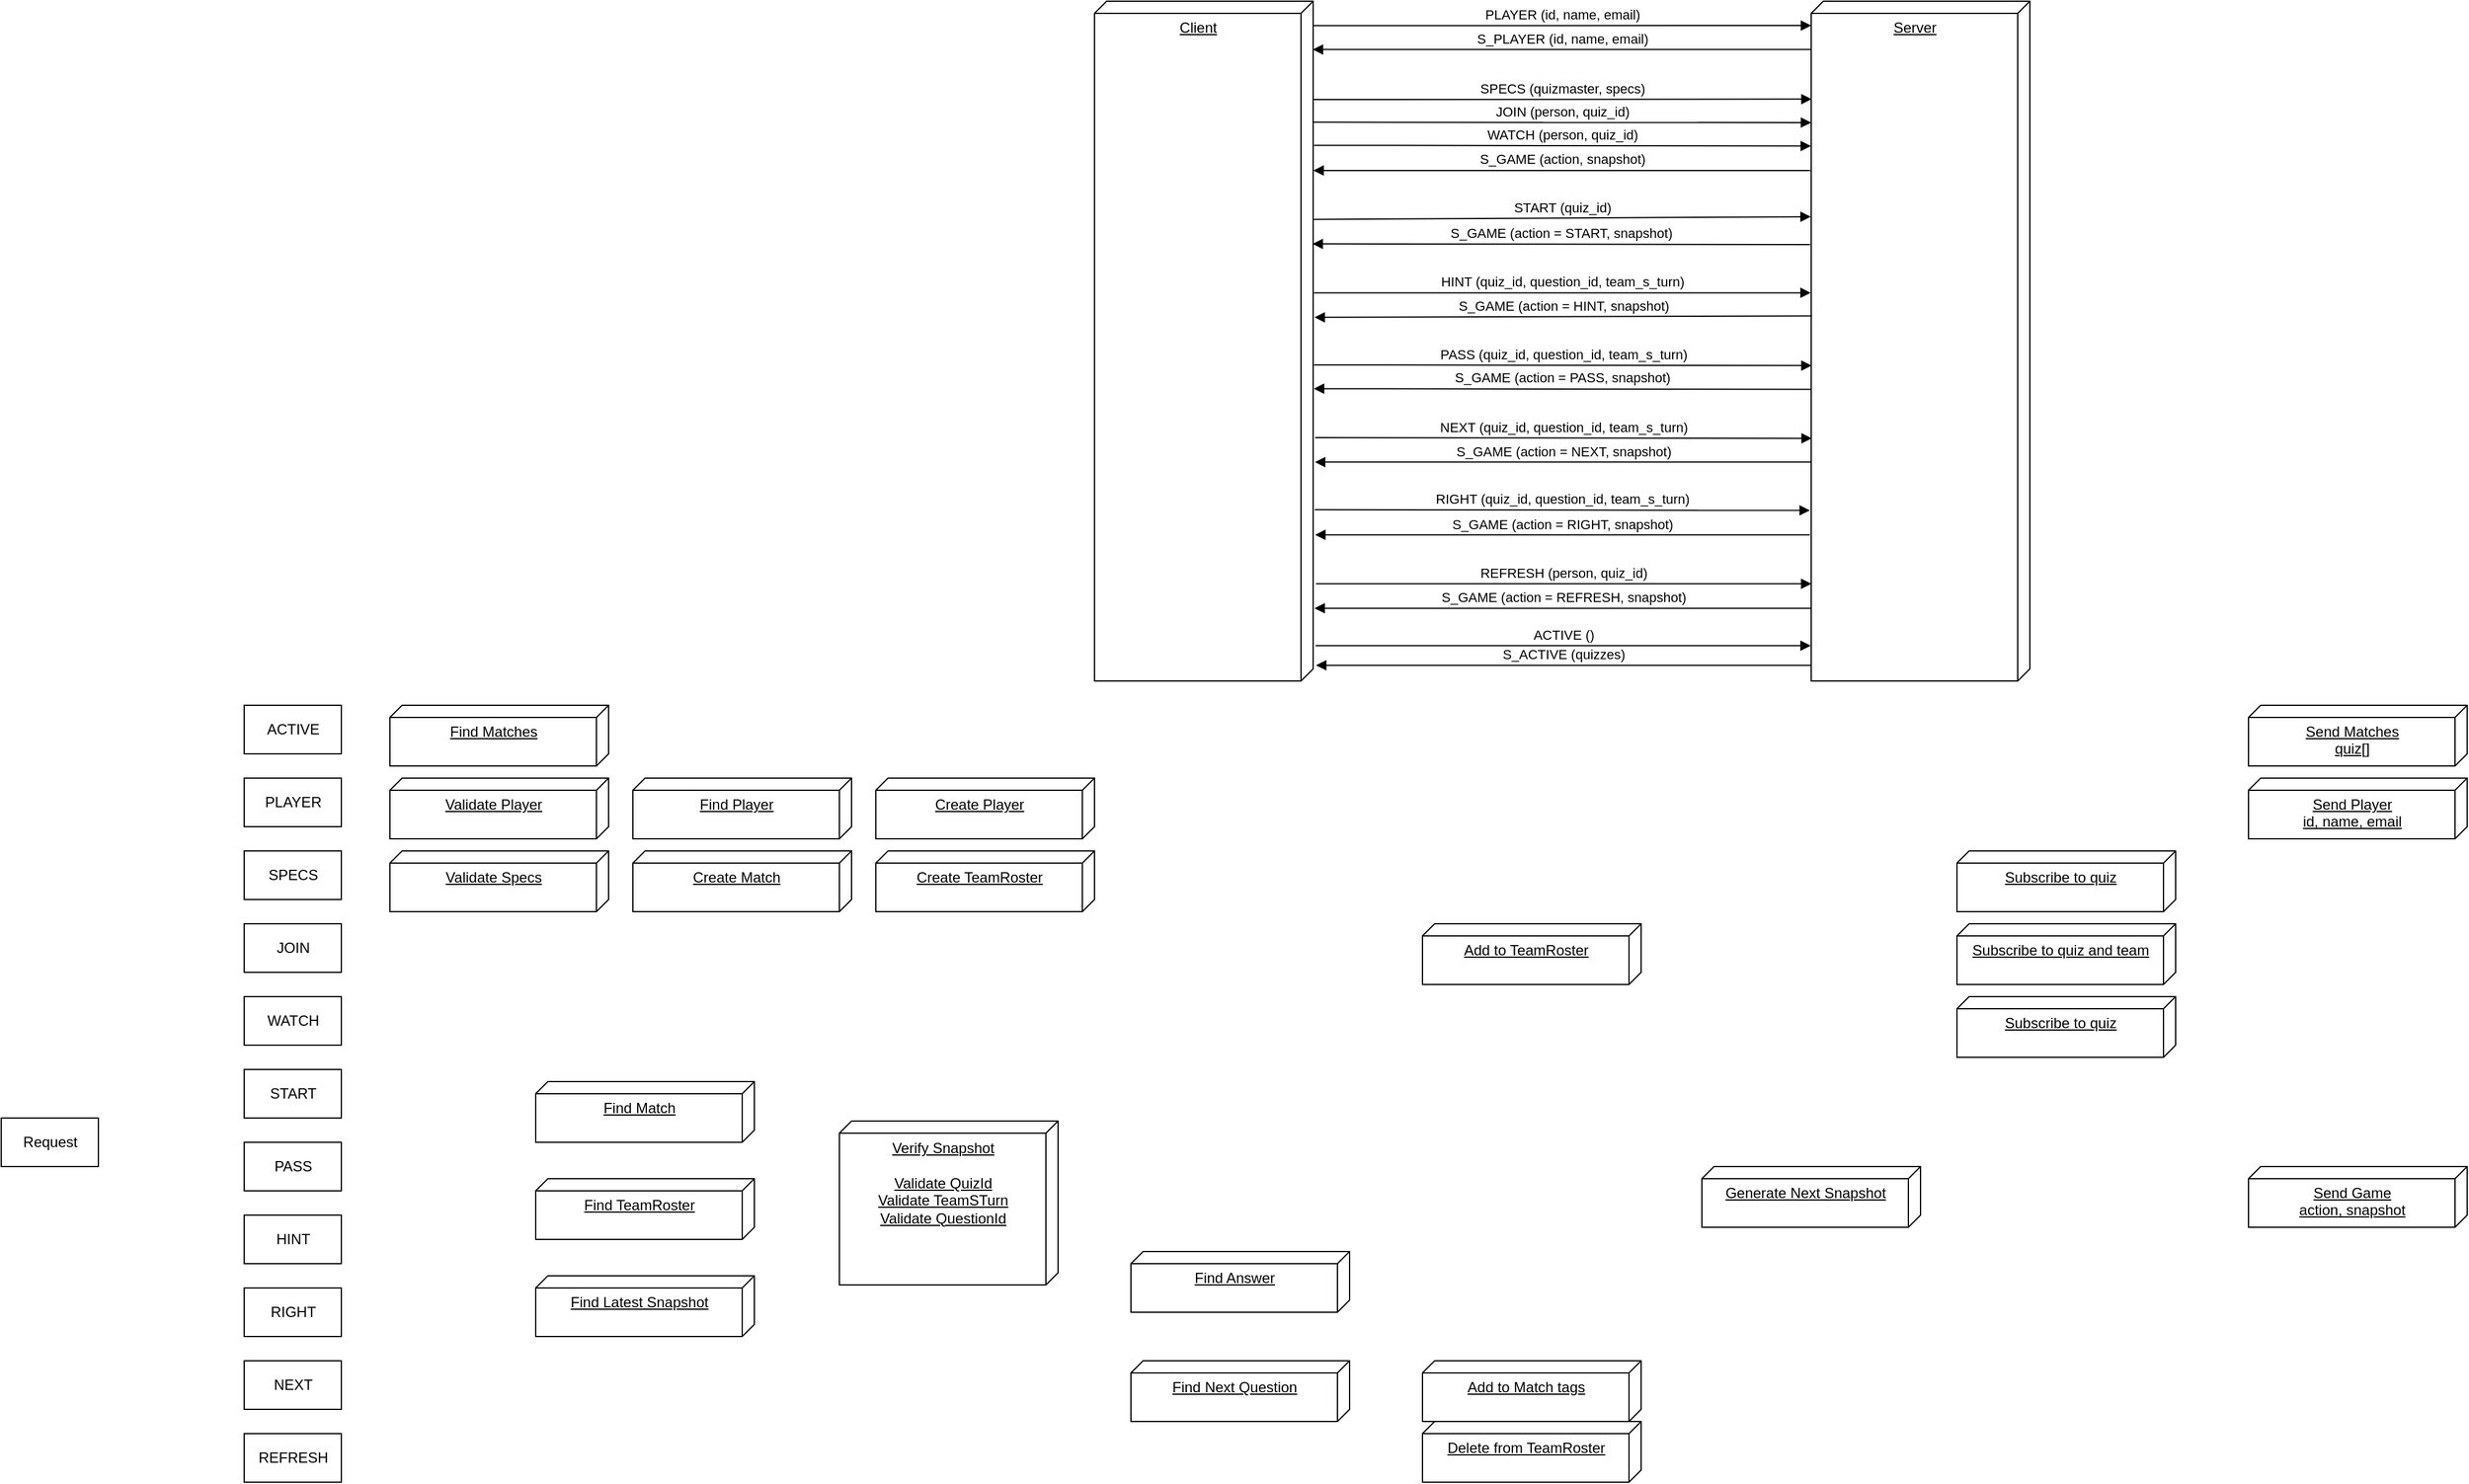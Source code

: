 <mxfile>
    <diagram id="8hOmSmk45YM_-mC-my9K" name="Page-1">
        <mxGraphModel dx="3586" dy="998" grid="1" gridSize="10" guides="1" tooltips="1" connect="1" arrows="1" fold="1" page="1" pageScale="1" pageWidth="827" pageHeight="1169" math="0" shadow="0">
            <root>
                <mxCell id="0"/>
                <mxCell id="1" parent="0"/>
                <mxCell id="7" value="PLAYER (id, name, email)" style="html=1;verticalAlign=bottom;endArrow=block;exitX=0.036;exitY=0;exitDx=0;exitDy=0;exitPerimeter=0;" edge="1" parent="1" source="9">
                    <mxGeometry width="80" relative="1" as="geometry">
                        <mxPoint x="210" y="150" as="sourcePoint"/>
                        <mxPoint x="610" y="140" as="targetPoint"/>
                    </mxGeometry>
                </mxCell>
                <mxCell id="8" value="Server" style="verticalAlign=top;align=center;spacingTop=8;spacingLeft=2;spacingRight=12;shape=cube;size=10;direction=south;fontStyle=4;html=1;" vertex="1" parent="1">
                    <mxGeometry x="610" y="120" width="180" height="560" as="geometry"/>
                </mxCell>
                <mxCell id="9" value="Client" style="verticalAlign=top;align=center;spacingTop=8;spacingLeft=2;spacingRight=12;shape=cube;size=10;direction=south;fontStyle=4;html=1;" vertex="1" parent="1">
                    <mxGeometry x="20" y="120" width="180" height="560" as="geometry"/>
                </mxCell>
                <mxCell id="10" value="S_PLAYER (id, name, email)" style="html=1;verticalAlign=bottom;endArrow=block;entryX=0.071;entryY=0.002;entryDx=0;entryDy=0;entryPerimeter=0;exitX=0.071;exitY=1.002;exitDx=0;exitDy=0;exitPerimeter=0;" edge="1" parent="1" source="8" target="9">
                    <mxGeometry width="80" relative="1" as="geometry">
                        <mxPoint x="608" y="168" as="sourcePoint"/>
                        <mxPoint x="510" y="130" as="targetPoint"/>
                    </mxGeometry>
                </mxCell>
                <mxCell id="11" value="SPECS (quizmaster, specs)" style="html=1;verticalAlign=bottom;endArrow=block;entryX=0.144;entryY=0.998;entryDx=0;entryDy=0;entryPerimeter=0;" edge="1" parent="1" target="8">
                    <mxGeometry width="80" relative="1" as="geometry">
                        <mxPoint x="200" y="201" as="sourcePoint"/>
                        <mxPoint x="620" y="160" as="targetPoint"/>
                    </mxGeometry>
                </mxCell>
                <mxCell id="12" value="S_GAME (action, snapshot)" style="html=1;verticalAlign=bottom;endArrow=block;entryX=0.249;entryY=-0.001;entryDx=0;entryDy=0;entryPerimeter=0;exitX=0.249;exitY=1.004;exitDx=0;exitDy=0;exitPerimeter=0;" edge="1" parent="1" source="8" target="9">
                    <mxGeometry width="80" relative="1" as="geometry">
                        <mxPoint x="609" y="280" as="sourcePoint"/>
                        <mxPoint x="200" y="280" as="targetPoint"/>
                    </mxGeometry>
                </mxCell>
                <mxCell id="13" value="JOIN (person, quiz_id)" style="html=1;verticalAlign=bottom;endArrow=block;exitX=0.178;exitY=0.003;exitDx=0;exitDy=0;exitPerimeter=0;" edge="1" parent="1" source="9">
                    <mxGeometry width="80" relative="1" as="geometry">
                        <mxPoint x="205" y="230" as="sourcePoint"/>
                        <mxPoint x="610" y="220" as="targetPoint"/>
                    </mxGeometry>
                </mxCell>
                <mxCell id="14" value="WATCH (person, quiz_id)" style="html=1;verticalAlign=bottom;endArrow=block;exitX=0.212;exitY=-0.004;exitDx=0;exitDy=0;exitPerimeter=0;entryX=0.213;entryY=1.001;entryDx=0;entryDy=0;entryPerimeter=0;" edge="1" parent="1" source="9" target="8">
                    <mxGeometry width="80" relative="1" as="geometry">
                        <mxPoint x="209.46" y="229.68" as="sourcePoint"/>
                        <mxPoint x="620" y="230" as="targetPoint"/>
                    </mxGeometry>
                </mxCell>
                <mxCell id="15" value="S_GAME (action = START, snapshot)" style="html=1;verticalAlign=bottom;endArrow=block;entryX=0.357;entryY=0.003;entryDx=0;entryDy=0;entryPerimeter=0;exitX=0.358;exitY=1.005;exitDx=0;exitDy=0;exitPerimeter=0;" edge="1" parent="1" source="8" target="9">
                    <mxGeometry width="80" relative="1" as="geometry">
                        <mxPoint x="619.28" y="269.44" as="sourcePoint"/>
                        <mxPoint x="210.18" y="269.44" as="targetPoint"/>
                    </mxGeometry>
                </mxCell>
                <mxCell id="16" value="START (quiz_id)" style="html=1;verticalAlign=bottom;endArrow=block;exitX=0.321;exitY=-0.003;exitDx=0;exitDy=0;exitPerimeter=0;entryX=0.317;entryY=1.002;entryDx=0;entryDy=0;entryPerimeter=0;" edge="1" parent="1" source="9" target="8">
                    <mxGeometry width="80" relative="1" as="geometry">
                        <mxPoint x="210.72" y="248.72" as="sourcePoint"/>
                        <mxPoint x="619.82" y="249.28" as="targetPoint"/>
                    </mxGeometry>
                </mxCell>
                <mxCell id="17" value="S_GAME (action = HINT, snapshot)" style="html=1;verticalAlign=bottom;endArrow=block;entryX=0.465;entryY=-0.006;entryDx=0;entryDy=0;entryPerimeter=0;exitX=0.463;exitY=0.996;exitDx=0;exitDy=0;exitPerimeter=0;" edge="1" parent="1" source="8" target="9">
                    <mxGeometry width="80" relative="1" as="geometry">
                        <mxPoint x="619.1" y="330.48" as="sourcePoint"/>
                        <mxPoint x="209.46" y="329.92" as="targetPoint"/>
                    </mxGeometry>
                </mxCell>
                <mxCell id="18" value="HINT (quiz_id, question_id, team_s_turn)" style="html=1;verticalAlign=bottom;endArrow=block;exitX=0.429;exitY=-0.004;exitDx=0;exitDy=0;exitPerimeter=0;entryX=0.429;entryY=1.002;entryDx=0;entryDy=0;entryPerimeter=0;" edge="1" parent="1" source="9" target="8">
                    <mxGeometry width="80" relative="1" as="geometry">
                        <mxPoint x="210.54" y="309.76" as="sourcePoint"/>
                        <mxPoint x="619.64" y="307.52" as="targetPoint"/>
                    </mxGeometry>
                </mxCell>
                <mxCell id="19" value="S_GAME (action = PASS, snapshot)" style="html=1;verticalAlign=bottom;endArrow=block;exitX=0.571;exitY=0.998;exitDx=0;exitDy=0;exitPerimeter=0;entryX=0.57;entryY=-0.003;entryDx=0;entryDy=0;entryPerimeter=0;" edge="1" parent="1" source="8" target="9">
                    <mxGeometry width="80" relative="1" as="geometry">
                        <mxPoint x="620.72" y="389.28" as="sourcePoint"/>
                        <mxPoint x="203" y="439" as="targetPoint"/>
                    </mxGeometry>
                </mxCell>
                <mxCell id="20" value="PASS (quiz_id, question_id, team_s_turn)" style="html=1;verticalAlign=bottom;endArrow=block;exitX=0.535;exitY=-0.004;exitDx=0;exitDy=0;exitPerimeter=0;entryX=0.536;entryY=0.998;entryDx=0;entryDy=0;entryPerimeter=0;" edge="1" parent="1" source="9" target="8">
                    <mxGeometry width="80" relative="1" as="geometry">
                        <mxPoint x="210.72" y="370.24" as="sourcePoint"/>
                        <mxPoint x="619.64" y="370.24" as="targetPoint"/>
                    </mxGeometry>
                </mxCell>
                <mxCell id="21" value="S_GAME (action = NEXT, snapshot)" style="html=1;verticalAlign=bottom;endArrow=block;entryX=0.678;entryY=-0.008;entryDx=0;entryDy=0;entryPerimeter=0;exitX=0.678;exitY=1;exitDx=0;exitDy=0;exitPerimeter=0;" edge="1" parent="1" source="8" target="9">
                    <mxGeometry width="80" relative="1" as="geometry">
                        <mxPoint x="620.36" y="449.76" as="sourcePoint"/>
                        <mxPoint x="212.7" y="449.2" as="targetPoint"/>
                    </mxGeometry>
                </mxCell>
                <mxCell id="22" value="NEXT (quiz_id, question_id, team_s_turn)" style="html=1;verticalAlign=bottom;endArrow=block;exitX=0.642;exitY=-0.009;exitDx=0;exitDy=0;exitPerimeter=0;entryX=0.643;entryY=0.997;entryDx=0;entryDy=0;entryPerimeter=0;" edge="1" parent="1" source="9" target="8">
                    <mxGeometry width="80" relative="1" as="geometry">
                        <mxPoint x="210.72" y="429.6" as="sourcePoint"/>
                        <mxPoint x="620.36" y="430.16" as="targetPoint"/>
                    </mxGeometry>
                </mxCell>
                <mxCell id="23" value="S_GAME (action = RIGHT, snapshot)" style="html=1;verticalAlign=bottom;endArrow=block;entryX=0.785;entryY=-0.009;entryDx=0;entryDy=0;entryPerimeter=0;exitX=0.785;exitY=1.006;exitDx=0;exitDy=0;exitPerimeter=0;" edge="1" parent="1" source="8" target="9">
                    <mxGeometry width="80" relative="1" as="geometry">
                        <mxPoint x="620" y="509.68" as="sourcePoint"/>
                        <mxPoint x="211.44" y="509.68" as="targetPoint"/>
                    </mxGeometry>
                </mxCell>
                <mxCell id="24" value="RIGHT (quiz_id, question_id, team_s_turn)" style="html=1;verticalAlign=bottom;endArrow=block;exitX=0.748;exitY=-0.007;exitDx=0;exitDy=0;exitPerimeter=0;entryX=0.749;entryY=1.006;entryDx=0;entryDy=0;entryPerimeter=0;" edge="1" parent="1" source="9" target="8">
                    <mxGeometry width="80" relative="1" as="geometry">
                        <mxPoint x="211.62" y="489.52" as="sourcePoint"/>
                        <mxPoint x="620.54" y="490.08" as="targetPoint"/>
                    </mxGeometry>
                </mxCell>
                <mxCell id="25" value="S_GAME (action = REFRESH, snapshot)" style="html=1;verticalAlign=bottom;endArrow=block;entryX=0.893;entryY=-0.006;entryDx=0;entryDy=0;entryPerimeter=0;exitX=0.893;exitY=1;exitDx=0;exitDy=0;exitPerimeter=0;" edge="1" parent="1" source="8" target="9">
                    <mxGeometry width="80" relative="1" as="geometry">
                        <mxPoint x="618.92" y="569.6" as="sourcePoint"/>
                        <mxPoint x="211.62" y="569.6" as="targetPoint"/>
                    </mxGeometry>
                </mxCell>
                <mxCell id="26" value="REFRESH (person, quiz_id)" style="html=1;verticalAlign=bottom;endArrow=block;exitX=0.857;exitY=-0.013;exitDx=0;exitDy=0;exitPerimeter=0;entryX=0.857;entryY=0.999;entryDx=0;entryDy=0;entryPerimeter=0;" edge="1" parent="1" source="9" target="8">
                    <mxGeometry width="80" relative="1" as="geometry">
                        <mxPoint x="211.26" y="548.88" as="sourcePoint"/>
                        <mxPoint x="618.92" y="549.44" as="targetPoint"/>
                    </mxGeometry>
                </mxCell>
                <mxCell id="27" value="Send Player&lt;br&gt;id, name, email" style="verticalAlign=top;align=center;spacingTop=8;spacingLeft=2;spacingRight=12;shape=cube;size=10;direction=south;fontStyle=4;html=1;" vertex="1" parent="1">
                    <mxGeometry x="970" y="760" width="180" height="50" as="geometry"/>
                </mxCell>
                <mxCell id="28" value="Send Game&lt;br&gt;action, snapshot" style="verticalAlign=top;align=center;spacingTop=8;spacingLeft=2;spacingRight=12;shape=cube;size=10;direction=south;fontStyle=4;html=1;" vertex="1" parent="1">
                    <mxGeometry x="970" y="1080" width="180" height="50" as="geometry"/>
                </mxCell>
                <mxCell id="29" value="Validate Player" style="verticalAlign=top;align=center;spacingTop=8;spacingLeft=2;spacingRight=12;shape=cube;size=10;direction=south;fontStyle=4;html=1;" vertex="1" parent="1">
                    <mxGeometry x="-560" y="760" width="180" height="50" as="geometry"/>
                </mxCell>
                <mxCell id="30" value="Validate Specs" style="verticalAlign=top;align=center;spacingTop=8;spacingLeft=2;spacingRight=12;shape=cube;size=10;direction=south;fontStyle=4;html=1;" vertex="1" parent="1">
                    <mxGeometry x="-560" y="820" width="180" height="50" as="geometry"/>
                </mxCell>
                <mxCell id="35" value="Request" style="html=1;" vertex="1" parent="1">
                    <mxGeometry x="-880" y="1040" width="80" height="40" as="geometry"/>
                </mxCell>
                <mxCell id="36" value="PLAYER" style="html=1;" vertex="1" parent="1">
                    <mxGeometry x="-680" y="760" width="80" height="40" as="geometry"/>
                </mxCell>
                <mxCell id="37" value="SPECS" style="html=1;" vertex="1" parent="1">
                    <mxGeometry x="-680" y="820" width="80" height="40" as="geometry"/>
                </mxCell>
                <mxCell id="38" value="JOIN" style="html=1;" vertex="1" parent="1">
                    <mxGeometry x="-680" y="880" width="80" height="40" as="geometry"/>
                </mxCell>
                <mxCell id="40" value="WATCH" style="html=1;" vertex="1" parent="1">
                    <mxGeometry x="-680" y="940" width="80" height="40" as="geometry"/>
                </mxCell>
                <mxCell id="41" value="START" style="html=1;" vertex="1" parent="1">
                    <mxGeometry x="-680" y="1000" width="80" height="40" as="geometry"/>
                </mxCell>
                <mxCell id="42" value="PASS" style="html=1;" vertex="1" parent="1">
                    <mxGeometry x="-680" y="1060" width="80" height="40" as="geometry"/>
                </mxCell>
                <mxCell id="45" value="HINT" style="html=1;" vertex="1" parent="1">
                    <mxGeometry x="-680" y="1120" width="80" height="40" as="geometry"/>
                </mxCell>
                <mxCell id="46" value="RIGHT" style="html=1;" vertex="1" parent="1">
                    <mxGeometry x="-680" y="1180" width="80" height="40" as="geometry"/>
                </mxCell>
                <mxCell id="47" value="NEXT" style="html=1;" vertex="1" parent="1">
                    <mxGeometry x="-680" y="1240" width="80" height="40" as="geometry"/>
                </mxCell>
                <mxCell id="48" value="REFRESH" style="html=1;" vertex="1" parent="1">
                    <mxGeometry x="-680" y="1300" width="80" height="40" as="geometry"/>
                </mxCell>
                <mxCell id="52" value="Find Player" style="verticalAlign=top;align=center;spacingTop=8;spacingLeft=2;spacingRight=12;shape=cube;size=10;direction=south;fontStyle=4;html=1;" vertex="1" parent="1">
                    <mxGeometry x="-360" y="760" width="180" height="50" as="geometry"/>
                </mxCell>
                <mxCell id="53" value="Create Player" style="verticalAlign=top;align=center;spacingTop=8;spacingLeft=2;spacingRight=12;shape=cube;size=10;direction=south;fontStyle=4;html=1;" vertex="1" parent="1">
                    <mxGeometry x="-160" y="760" width="180" height="50" as="geometry"/>
                </mxCell>
                <mxCell id="54" value="Find TeamRoster" style="verticalAlign=top;align=center;spacingTop=8;spacingLeft=2;spacingRight=12;shape=cube;size=10;direction=south;fontStyle=4;html=1;" vertex="1" parent="1">
                    <mxGeometry x="-440" y="1090" width="180" height="50" as="geometry"/>
                </mxCell>
                <mxCell id="55" value="Add to TeamRoster" style="verticalAlign=top;align=center;spacingTop=8;spacingLeft=2;spacingRight=12;shape=cube;size=10;direction=south;fontStyle=4;html=1;" vertex="1" parent="1">
                    <mxGeometry x="290" y="880" width="180" height="50" as="geometry"/>
                </mxCell>
                <mxCell id="56" value="Delete from TeamRoster" style="verticalAlign=top;align=center;spacingTop=8;spacingLeft=2;spacingRight=12;shape=cube;size=10;direction=south;fontStyle=4;html=1;" vertex="1" parent="1">
                    <mxGeometry x="290" y="1290" width="180" height="50" as="geometry"/>
                </mxCell>
                <mxCell id="57" value="Find Match" style="verticalAlign=top;align=center;spacingTop=8;spacingLeft=2;spacingRight=12;shape=cube;size=10;direction=south;fontStyle=4;html=1;" vertex="1" parent="1">
                    <mxGeometry x="-440" y="1010" width="180" height="50" as="geometry"/>
                </mxCell>
                <mxCell id="58" value="Find Latest Snapshot" style="verticalAlign=top;align=center;spacingTop=8;spacingLeft=2;spacingRight=12;shape=cube;size=10;direction=south;fontStyle=4;html=1;" vertex="1" parent="1">
                    <mxGeometry x="-440" y="1170" width="180" height="50" as="geometry"/>
                </mxCell>
                <mxCell id="61" value="Create Match" style="verticalAlign=top;align=center;spacingTop=8;spacingLeft=2;spacingRight=12;shape=cube;size=10;direction=south;fontStyle=4;html=1;" vertex="1" parent="1">
                    <mxGeometry x="-360" y="820" width="180" height="50" as="geometry"/>
                </mxCell>
                <mxCell id="62" value="Verify Snapshot&lt;br&gt;&lt;br&gt;Validate QuizId&lt;br&gt;Validate TeamSTurn&lt;br&gt;Validate QuestionId" style="verticalAlign=top;align=center;spacingTop=8;spacingLeft=2;spacingRight=12;shape=cube;size=10;direction=south;fontStyle=4;html=1;" vertex="1" parent="1">
                    <mxGeometry x="-190" y="1042.5" width="180" height="135" as="geometry"/>
                </mxCell>
                <mxCell id="63" value="Add to Match tags" style="verticalAlign=top;align=center;spacingTop=8;spacingLeft=2;spacingRight=12;shape=cube;size=10;direction=south;fontStyle=4;html=1;" vertex="1" parent="1">
                    <mxGeometry x="290" y="1240" width="180" height="50" as="geometry"/>
                </mxCell>
                <mxCell id="64" value="Generate Next Snapshot" style="verticalAlign=top;align=center;spacingTop=8;spacingLeft=2;spacingRight=12;shape=cube;size=10;direction=south;fontStyle=4;html=1;" vertex="1" parent="1">
                    <mxGeometry x="520" y="1080" width="180" height="50" as="geometry"/>
                </mxCell>
                <mxCell id="65" value="Find Next Question" style="verticalAlign=top;align=center;spacingTop=8;spacingLeft=2;spacingRight=12;shape=cube;size=10;direction=south;fontStyle=4;html=1;" vertex="1" parent="1">
                    <mxGeometry x="50" y="1240" width="180" height="50" as="geometry"/>
                </mxCell>
                <mxCell id="66" value="Find Answer" style="verticalAlign=top;align=center;spacingTop=8;spacingLeft=2;spacingRight=12;shape=cube;size=10;direction=south;fontStyle=4;html=1;" vertex="1" parent="1">
                    <mxGeometry x="50" y="1150" width="180" height="50" as="geometry"/>
                </mxCell>
                <mxCell id="67" value="ACTIVE" style="html=1;" vertex="1" parent="1">
                    <mxGeometry x="-680" y="700" width="80" height="40" as="geometry"/>
                </mxCell>
                <mxCell id="68" value="Find Matches" style="verticalAlign=top;align=center;spacingTop=8;spacingLeft=2;spacingRight=12;shape=cube;size=10;direction=south;fontStyle=4;html=1;" vertex="1" parent="1">
                    <mxGeometry x="-560" y="700" width="180" height="50" as="geometry"/>
                </mxCell>
                <mxCell id="69" value="Send Matches&lt;br&gt;quiz[]" style="verticalAlign=top;align=center;spacingTop=8;spacingLeft=2;spacingRight=12;shape=cube;size=10;direction=south;fontStyle=4;html=1;" vertex="1" parent="1">
                    <mxGeometry x="970" y="700" width="180" height="50" as="geometry"/>
                </mxCell>
                <mxCell id="70" value="S_ACTIVE (quizzes)" style="html=1;verticalAlign=bottom;endArrow=block;entryX=0.977;entryY=-0.013;entryDx=0;entryDy=0;entryPerimeter=0;exitX=0.977;exitY=0.998;exitDx=0;exitDy=0;exitPerimeter=0;" edge="1" parent="1" source="8" target="9">
                    <mxGeometry width="80" relative="1" as="geometry">
                        <mxPoint x="620" y="630.08" as="sourcePoint"/>
                        <mxPoint x="211.08" y="630.08" as="targetPoint"/>
                    </mxGeometry>
                </mxCell>
                <mxCell id="71" value="ACTIVE ()" style="html=1;verticalAlign=bottom;endArrow=block;exitX=0.948;exitY=-0.011;exitDx=0;exitDy=0;exitPerimeter=0;entryX=0.948;entryY=1.002;entryDx=0;entryDy=0;entryPerimeter=0;" edge="1" parent="1" source="9" target="8">
                    <mxGeometry width="80" relative="1" as="geometry">
                        <mxPoint x="212.34" y="609.92" as="sourcePoint"/>
                        <mxPoint x="620.18" y="609.92" as="targetPoint"/>
                    </mxGeometry>
                </mxCell>
                <mxCell id="72" value="Create TeamRoster" style="verticalAlign=top;align=center;spacingTop=8;spacingLeft=2;spacingRight=12;shape=cube;size=10;direction=south;fontStyle=4;html=1;" vertex="1" parent="1">
                    <mxGeometry x="-160" y="820" width="180" height="50" as="geometry"/>
                </mxCell>
                <mxCell id="76" value="Subscribe to quiz and team" style="verticalAlign=top;align=center;spacingTop=8;spacingLeft=2;spacingRight=12;shape=cube;size=10;direction=south;fontStyle=4;html=1;" vertex="1" parent="1">
                    <mxGeometry x="730" y="880" width="180" height="50" as="geometry"/>
                </mxCell>
                <mxCell id="77" value="Subscribe to quiz" style="verticalAlign=top;align=center;spacingTop=8;spacingLeft=2;spacingRight=12;shape=cube;size=10;direction=south;fontStyle=4;html=1;" vertex="1" parent="1">
                    <mxGeometry x="730" y="940" width="180" height="50" as="geometry"/>
                </mxCell>
                <mxCell id="78" value="Subscribe to quiz" style="verticalAlign=top;align=center;spacingTop=8;spacingLeft=2;spacingRight=12;shape=cube;size=10;direction=south;fontStyle=4;html=1;" vertex="1" parent="1">
                    <mxGeometry x="730" y="820" width="180" height="50" as="geometry"/>
                </mxCell>
            </root>
        </mxGraphModel>
    </diagram>
</mxfile>
